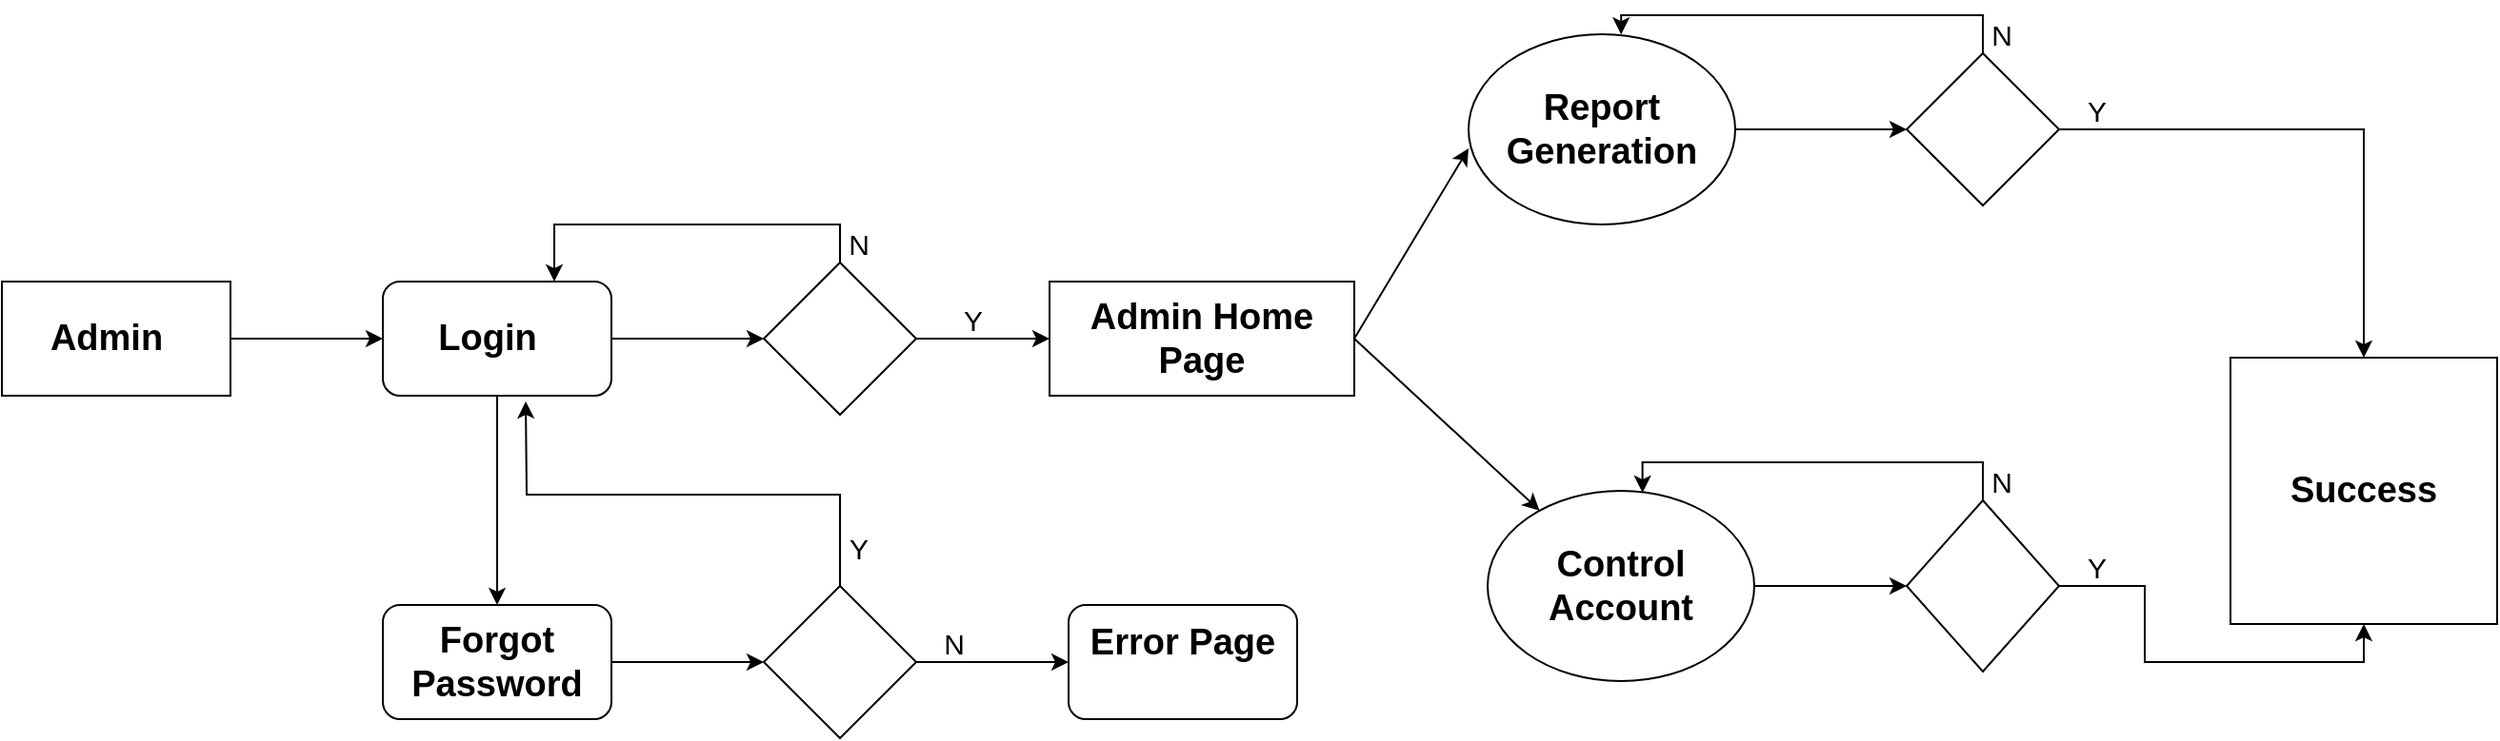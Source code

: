 <mxfile version="13.9.9" type="device"><diagram id="vWfwWwEA_lOW8Jx4TAnV" name="Page-1"><mxGraphModel dx="1205" dy="687" grid="1" gridSize="10" guides="1" tooltips="1" connect="1" arrows="1" fold="1" page="1" pageScale="1" pageWidth="850" pageHeight="1100" math="0" shadow="0"><root><mxCell id="0"/><mxCell id="1" parent="0"/><mxCell id="09Q2QKiCU-ekc0CHniBS-1" value="" style="rounded=0;whiteSpace=wrap;html=1;" vertex="1" parent="1"><mxGeometry x="40" y="230" width="120" height="60" as="geometry"/></mxCell><mxCell id="09Q2QKiCU-ekc0CHniBS-31" style="edgeStyle=orthogonalEdgeStyle;rounded=0;orthogonalLoop=1;jettySize=auto;html=1;exitX=1;exitY=0.5;exitDx=0;exitDy=0;entryX=0;entryY=0.5;entryDx=0;entryDy=0;fontSize=19;" edge="1" parent="1" source="09Q2QKiCU-ekc0CHniBS-2" target="09Q2QKiCU-ekc0CHniBS-3"><mxGeometry relative="1" as="geometry"/></mxCell><mxCell id="09Q2QKiCU-ekc0CHniBS-33" style="edgeStyle=orthogonalEdgeStyle;rounded=0;orthogonalLoop=1;jettySize=auto;html=1;exitX=0.5;exitY=1;exitDx=0;exitDy=0;entryX=0.5;entryY=0;entryDx=0;entryDy=0;fontSize=19;" edge="1" parent="1" source="09Q2QKiCU-ekc0CHniBS-2" target="09Q2QKiCU-ekc0CHniBS-5"><mxGeometry relative="1" as="geometry"/></mxCell><mxCell id="09Q2QKiCU-ekc0CHniBS-2" value="" style="rounded=1;whiteSpace=wrap;html=1;" vertex="1" parent="1"><mxGeometry x="240" y="230" width="120" height="60" as="geometry"/></mxCell><mxCell id="09Q2QKiCU-ekc0CHniBS-32" style="edgeStyle=orthogonalEdgeStyle;rounded=0;orthogonalLoop=1;jettySize=auto;html=1;exitX=1;exitY=0.5;exitDx=0;exitDy=0;fontSize=19;" edge="1" parent="1" source="09Q2QKiCU-ekc0CHniBS-3" target="09Q2QKiCU-ekc0CHniBS-4"><mxGeometry relative="1" as="geometry"/></mxCell><mxCell id="09Q2QKiCU-ekc0CHniBS-35" style="edgeStyle=orthogonalEdgeStyle;rounded=0;orthogonalLoop=1;jettySize=auto;html=1;exitX=0.5;exitY=0;exitDx=0;exitDy=0;entryX=0.75;entryY=0;entryDx=0;entryDy=0;fontSize=19;" edge="1" parent="1" source="09Q2QKiCU-ekc0CHniBS-3" target="09Q2QKiCU-ekc0CHniBS-2"><mxGeometry relative="1" as="geometry"/></mxCell><mxCell id="09Q2QKiCU-ekc0CHniBS-3" value="" style="rhombus;whiteSpace=wrap;html=1;" vertex="1" parent="1"><mxGeometry x="440" y="220" width="80" height="80" as="geometry"/></mxCell><mxCell id="09Q2QKiCU-ekc0CHniBS-4" value="" style="rounded=0;whiteSpace=wrap;html=1;" vertex="1" parent="1"><mxGeometry x="590" y="230" width="160" height="60" as="geometry"/></mxCell><mxCell id="09Q2QKiCU-ekc0CHniBS-65" style="edgeStyle=orthogonalEdgeStyle;rounded=0;orthogonalLoop=1;jettySize=auto;html=1;exitX=1;exitY=0.5;exitDx=0;exitDy=0;entryX=0;entryY=0.5;entryDx=0;entryDy=0;fontSize=15;" edge="1" parent="1" source="09Q2QKiCU-ekc0CHniBS-5" target="09Q2QKiCU-ekc0CHniBS-6"><mxGeometry relative="1" as="geometry"/></mxCell><mxCell id="09Q2QKiCU-ekc0CHniBS-5" value="" style="rounded=1;whiteSpace=wrap;html=1;" vertex="1" parent="1"><mxGeometry x="240" y="400" width="120" height="60" as="geometry"/></mxCell><mxCell id="09Q2QKiCU-ekc0CHniBS-34" style="edgeStyle=orthogonalEdgeStyle;rounded=0;orthogonalLoop=1;jettySize=auto;html=1;exitX=0.5;exitY=0;exitDx=0;exitDy=0;fontSize=19;" edge="1" parent="1" source="09Q2QKiCU-ekc0CHniBS-6"><mxGeometry relative="1" as="geometry"><mxPoint x="315" y="293" as="targetPoint"/></mxGeometry></mxCell><mxCell id="09Q2QKiCU-ekc0CHniBS-37" style="edgeStyle=orthogonalEdgeStyle;rounded=0;orthogonalLoop=1;jettySize=auto;html=1;exitX=1;exitY=0.5;exitDx=0;exitDy=0;entryX=0;entryY=0.5;entryDx=0;entryDy=0;fontSize=19;" edge="1" parent="1" source="09Q2QKiCU-ekc0CHniBS-6" target="09Q2QKiCU-ekc0CHniBS-8"><mxGeometry relative="1" as="geometry"/></mxCell><mxCell id="09Q2QKiCU-ekc0CHniBS-6" value="" style="rhombus;whiteSpace=wrap;html=1;" vertex="1" parent="1"><mxGeometry x="440" y="390" width="80" height="80" as="geometry"/></mxCell><mxCell id="09Q2QKiCU-ekc0CHniBS-8" value="" style="rounded=1;whiteSpace=wrap;html=1;" vertex="1" parent="1"><mxGeometry x="600" y="400" width="120" height="60" as="geometry"/></mxCell><mxCell id="09Q2QKiCU-ekc0CHniBS-41" style="edgeStyle=orthogonalEdgeStyle;rounded=0;orthogonalLoop=1;jettySize=auto;html=1;exitX=1;exitY=0.5;exitDx=0;exitDy=0;entryX=0;entryY=0.5;entryDx=0;entryDy=0;fontSize=19;" edge="1" parent="1" source="09Q2QKiCU-ekc0CHniBS-10" target="09Q2QKiCU-ekc0CHniBS-12"><mxGeometry relative="1" as="geometry"/></mxCell><mxCell id="09Q2QKiCU-ekc0CHniBS-10" value="" style="ellipse;whiteSpace=wrap;html=1;" vertex="1" parent="1"><mxGeometry x="810" y="100" width="140" height="100" as="geometry"/></mxCell><mxCell id="09Q2QKiCU-ekc0CHniBS-48" style="edgeStyle=orthogonalEdgeStyle;rounded=0;orthogonalLoop=1;jettySize=auto;html=1;exitX=1;exitY=0.5;exitDx=0;exitDy=0;entryX=0;entryY=0.5;entryDx=0;entryDy=0;fontSize=19;" edge="1" parent="1" source="09Q2QKiCU-ekc0CHniBS-11" target="09Q2QKiCU-ekc0CHniBS-14"><mxGeometry relative="1" as="geometry"/></mxCell><mxCell id="09Q2QKiCU-ekc0CHniBS-11" value="" style="ellipse;whiteSpace=wrap;html=1;" vertex="1" parent="1"><mxGeometry x="820" y="340" width="140" height="100" as="geometry"/></mxCell><mxCell id="09Q2QKiCU-ekc0CHniBS-42" style="edgeStyle=orthogonalEdgeStyle;rounded=0;orthogonalLoop=1;jettySize=auto;html=1;exitX=0.5;exitY=0;exitDx=0;exitDy=0;entryX=0.572;entryY=0.001;entryDx=0;entryDy=0;entryPerimeter=0;fontSize=19;" edge="1" parent="1" source="09Q2QKiCU-ekc0CHniBS-12" target="09Q2QKiCU-ekc0CHniBS-10"><mxGeometry relative="1" as="geometry"/></mxCell><mxCell id="09Q2QKiCU-ekc0CHniBS-43" style="edgeStyle=orthogonalEdgeStyle;rounded=0;orthogonalLoop=1;jettySize=auto;html=1;exitX=1;exitY=0.5;exitDx=0;exitDy=0;entryX=0.5;entryY=0;entryDx=0;entryDy=0;fontSize=19;" edge="1" parent="1" source="09Q2QKiCU-ekc0CHniBS-12" target="09Q2QKiCU-ekc0CHniBS-16"><mxGeometry relative="1" as="geometry"/></mxCell><mxCell id="09Q2QKiCU-ekc0CHniBS-12" value="" style="rhombus;whiteSpace=wrap;html=1;" vertex="1" parent="1"><mxGeometry x="1040" y="110" width="80" height="80" as="geometry"/></mxCell><mxCell id="09Q2QKiCU-ekc0CHniBS-45" style="edgeStyle=orthogonalEdgeStyle;rounded=0;orthogonalLoop=1;jettySize=auto;html=1;exitX=0.5;exitY=0;exitDx=0;exitDy=0;entryX=0.581;entryY=0.01;entryDx=0;entryDy=0;entryPerimeter=0;fontSize=19;" edge="1" parent="1" source="09Q2QKiCU-ekc0CHniBS-14" target="09Q2QKiCU-ekc0CHniBS-11"><mxGeometry relative="1" as="geometry"/></mxCell><mxCell id="09Q2QKiCU-ekc0CHniBS-49" style="edgeStyle=orthogonalEdgeStyle;rounded=0;orthogonalLoop=1;jettySize=auto;html=1;exitX=1;exitY=0.5;exitDx=0;exitDy=0;entryX=0.5;entryY=1;entryDx=0;entryDy=0;fontSize=19;" edge="1" parent="1" source="09Q2QKiCU-ekc0CHniBS-14" target="09Q2QKiCU-ekc0CHniBS-16"><mxGeometry relative="1" as="geometry"/></mxCell><mxCell id="09Q2QKiCU-ekc0CHniBS-14" value="" style="rhombus;whiteSpace=wrap;html=1;" vertex="1" parent="1"><mxGeometry x="1040" y="345" width="80" height="90" as="geometry"/></mxCell><mxCell id="09Q2QKiCU-ekc0CHniBS-16" value="" style="whiteSpace=wrap;html=1;aspect=fixed;" vertex="1" parent="1"><mxGeometry x="1210" y="270" width="140" height="140" as="geometry"/></mxCell><mxCell id="09Q2QKiCU-ekc0CHniBS-17" value="Admin" style="text;html=1;strokeColor=none;fillColor=none;align=center;verticalAlign=middle;whiteSpace=wrap;rounded=0;fontStyle=1;fontSize=19;" vertex="1" parent="1"><mxGeometry x="50" y="240" width="90" height="40" as="geometry"/></mxCell><mxCell id="09Q2QKiCU-ekc0CHniBS-18" value="Admin Home Page" style="text;html=1;strokeColor=none;fillColor=none;align=center;verticalAlign=middle;whiteSpace=wrap;rounded=0;fontStyle=1;fontSize=19;" vertex="1" parent="1"><mxGeometry x="610" y="250" width="120" height="20" as="geometry"/></mxCell><mxCell id="09Q2QKiCU-ekc0CHniBS-19" value="Login" style="text;html=1;strokeColor=none;fillColor=none;align=center;verticalAlign=middle;whiteSpace=wrap;rounded=0;fontStyle=1;fontSize=19;" vertex="1" parent="1"><mxGeometry x="240" y="240" width="110" height="40" as="geometry"/></mxCell><mxCell id="09Q2QKiCU-ekc0CHniBS-22" value="Report Generation" style="text;html=1;strokeColor=none;fillColor=none;align=center;verticalAlign=middle;whiteSpace=wrap;rounded=0;fontSize=19;fontStyle=1" vertex="1" parent="1"><mxGeometry x="860" y="140" width="40" height="20" as="geometry"/></mxCell><mxCell id="09Q2QKiCU-ekc0CHniBS-23" value="Forgot Password" style="text;html=1;strokeColor=none;fillColor=none;align=center;verticalAlign=middle;whiteSpace=wrap;rounded=0;fontSize=19;fontStyle=1" vertex="1" parent="1"><mxGeometry x="280" y="420" width="40" height="20" as="geometry"/></mxCell><mxCell id="09Q2QKiCU-ekc0CHniBS-24" value="Control Account" style="text;html=1;strokeColor=none;fillColor=none;align=center;verticalAlign=middle;whiteSpace=wrap;rounded=0;fontSize=19;fontStyle=1" vertex="1" parent="1"><mxGeometry x="870" y="380" width="40" height="20" as="geometry"/></mxCell><mxCell id="09Q2QKiCU-ekc0CHniBS-25" value="Error Page" style="text;html=1;strokeColor=none;fillColor=none;align=center;verticalAlign=middle;whiteSpace=wrap;rounded=0;fontSize=19;fontStyle=1" vertex="1" parent="1"><mxGeometry x="610" y="410" width="100" height="20" as="geometry"/></mxCell><mxCell id="09Q2QKiCU-ekc0CHniBS-28" value="Success" style="text;html=1;strokeColor=none;fillColor=none;align=center;verticalAlign=middle;whiteSpace=wrap;rounded=0;fontSize=19;fontStyle=1" vertex="1" parent="1"><mxGeometry x="1260" y="330" width="40" height="20" as="geometry"/></mxCell><mxCell id="09Q2QKiCU-ekc0CHniBS-29" value="" style="endArrow=classic;html=1;fontSize=19;exitX=1;exitY=0.5;exitDx=0;exitDy=0;entryX=0;entryY=0.5;entryDx=0;entryDy=0;" edge="1" parent="1" source="09Q2QKiCU-ekc0CHniBS-1" target="09Q2QKiCU-ekc0CHniBS-19"><mxGeometry width="50" height="50" relative="1" as="geometry"><mxPoint x="480" y="340" as="sourcePoint"/><mxPoint x="230" y="260" as="targetPoint"/></mxGeometry></mxCell><mxCell id="09Q2QKiCU-ekc0CHniBS-39" value="" style="endArrow=classic;html=1;fontSize=19;entryX=0;entryY=0.6;entryDx=0;entryDy=0;entryPerimeter=0;exitX=1;exitY=0.5;exitDx=0;exitDy=0;" edge="1" parent="1" source="09Q2QKiCU-ekc0CHniBS-4" target="09Q2QKiCU-ekc0CHniBS-10"><mxGeometry width="50" height="50" relative="1" as="geometry"><mxPoint x="480" y="340" as="sourcePoint"/><mxPoint x="530" y="290" as="targetPoint"/></mxGeometry></mxCell><mxCell id="09Q2QKiCU-ekc0CHniBS-40" value="" style="endArrow=classic;html=1;fontSize=19;exitX=1;exitY=0.5;exitDx=0;exitDy=0;" edge="1" parent="1" source="09Q2QKiCU-ekc0CHniBS-4" target="09Q2QKiCU-ekc0CHniBS-11"><mxGeometry width="50" height="50" relative="1" as="geometry"><mxPoint x="790" y="320" as="sourcePoint"/><mxPoint x="840" y="270" as="targetPoint"/></mxGeometry></mxCell><mxCell id="09Q2QKiCU-ekc0CHniBS-50" value="N" style="text;html=1;strokeColor=none;fillColor=none;align=center;verticalAlign=middle;whiteSpace=wrap;rounded=0;fontSize=15;" vertex="1" parent="1"><mxGeometry x="480" y="200" width="20" height="20" as="geometry"/></mxCell><mxCell id="09Q2QKiCU-ekc0CHniBS-52" value="Y" style="text;html=1;strokeColor=none;fillColor=none;align=center;verticalAlign=middle;whiteSpace=wrap;rounded=0;fontSize=15;" vertex="1" parent="1"><mxGeometry x="530" y="240" width="40" height="20" as="geometry"/></mxCell><mxCell id="09Q2QKiCU-ekc0CHniBS-53" value="Y" style="text;html=1;strokeColor=none;fillColor=none;align=center;verticalAlign=middle;whiteSpace=wrap;rounded=0;fontSize=15;" vertex="1" parent="1"><mxGeometry x="480" y="360" width="20" height="20" as="geometry"/></mxCell><mxCell id="09Q2QKiCU-ekc0CHniBS-54" value="N" style="text;html=1;strokeColor=none;fillColor=none;align=center;verticalAlign=middle;whiteSpace=wrap;rounded=0;fontSize=15;" vertex="1" parent="1"><mxGeometry x="520" y="410" width="40" height="20" as="geometry"/></mxCell><mxCell id="09Q2QKiCU-ekc0CHniBS-57" value="N" style="text;html=1;strokeColor=none;fillColor=none;align=center;verticalAlign=middle;whiteSpace=wrap;rounded=0;fontSize=15;" vertex="1" parent="1"><mxGeometry x="1080" y="90" width="20" height="20" as="geometry"/></mxCell><mxCell id="09Q2QKiCU-ekc0CHniBS-58" value="Y" style="text;html=1;strokeColor=none;fillColor=none;align=center;verticalAlign=middle;whiteSpace=wrap;rounded=0;fontSize=15;" vertex="1" parent="1"><mxGeometry x="1120" y="130" width="40" height="20" as="geometry"/></mxCell><mxCell id="09Q2QKiCU-ekc0CHniBS-61" value="N" style="text;html=1;strokeColor=none;fillColor=none;align=center;verticalAlign=middle;whiteSpace=wrap;rounded=0;fontSize=15;" vertex="1" parent="1"><mxGeometry x="1080" y="325" width="20" height="20" as="geometry"/></mxCell><mxCell id="09Q2QKiCU-ekc0CHniBS-63" value="Y" style="text;html=1;strokeColor=none;fillColor=none;align=center;verticalAlign=middle;whiteSpace=wrap;rounded=0;fontSize=15;" vertex="1" parent="1"><mxGeometry x="1120" y="370" width="40" height="20" as="geometry"/></mxCell></root></mxGraphModel></diagram></mxfile>